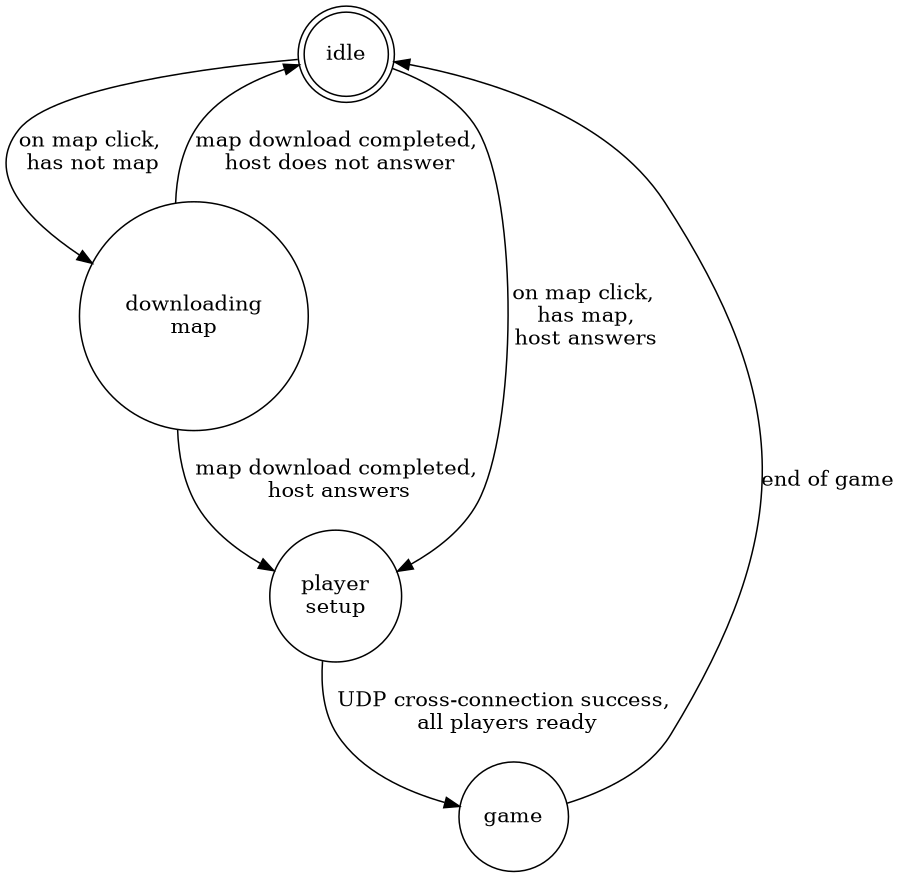 digraph yog_finite_state_machine
{
	size="6,6";
	
	node [shape = doublecircle]; idle;
	node [shape = circle]; downloading_map player_setup game;
	downloading_map [ label = "downloading\nmap" ];
	player_setup [ label = "player\nsetup" ];
	
	idle -> player_setup [ label = "on map click,\n has map,\n host answers" ];
	idle -> downloading_map [ label = "on map click,\n has not map" ];
	downloading_map -> player_setup [ label = "map download completed,\n host answers" ];
	downloading_map -> idle [ label = "map download completed,\n host does not answer" ];
	player_setup -> game [ label = "UDP cross-connection success,\n all players ready" ];
	game -> idle [ label = "end of game" ];
}